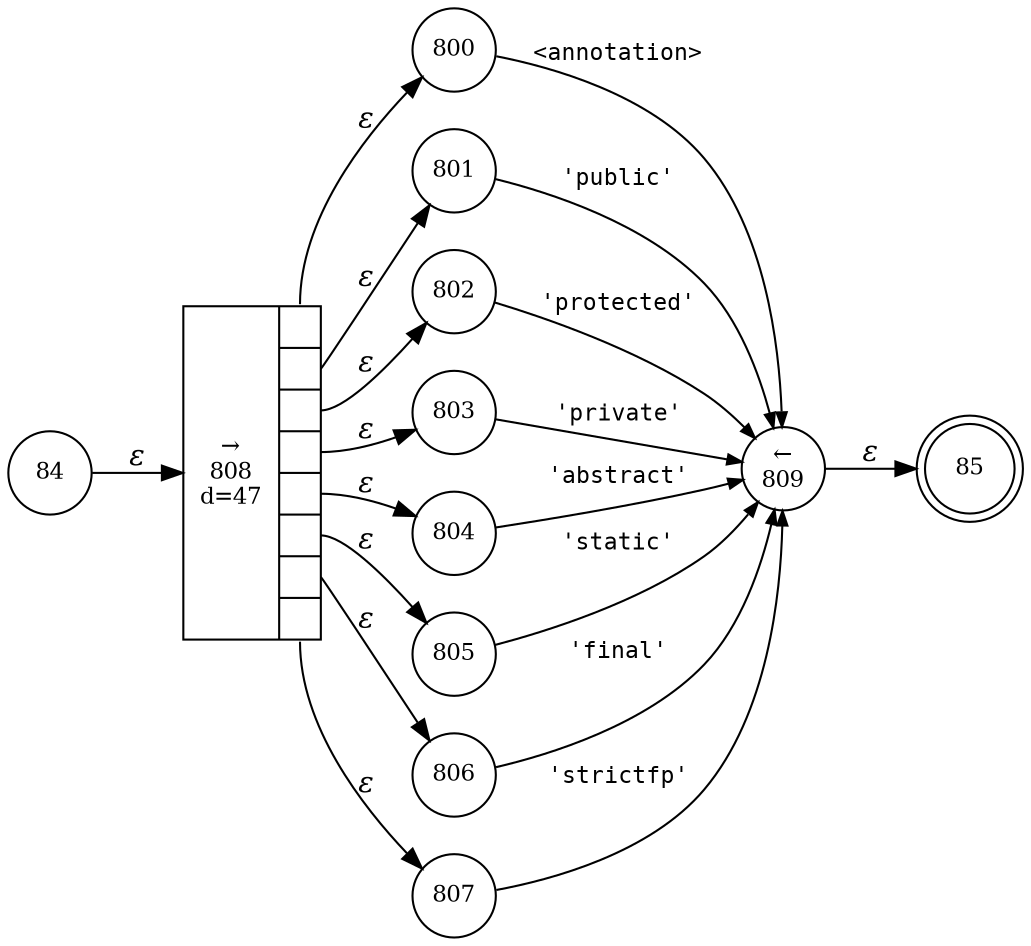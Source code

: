 digraph ATN {
rankdir=LR;
s85[fontsize=11, label="85", shape=doublecircle, fixedsize=true, width=.6];
s800[fontsize=11,label="800", shape=circle, fixedsize=true, width=.55, peripheries=1];
s801[fontsize=11,label="801", shape=circle, fixedsize=true, width=.55, peripheries=1];
s802[fontsize=11,label="802", shape=circle, fixedsize=true, width=.55, peripheries=1];
s803[fontsize=11,label="803", shape=circle, fixedsize=true, width=.55, peripheries=1];
s84[fontsize=11,label="84", shape=circle, fixedsize=true, width=.55, peripheries=1];
s804[fontsize=11,label="804", shape=circle, fixedsize=true, width=.55, peripheries=1];
s805[fontsize=11,label="805", shape=circle, fixedsize=true, width=.55, peripheries=1];
s806[fontsize=11,label="806", shape=circle, fixedsize=true, width=.55, peripheries=1];
s807[fontsize=11,label="807", shape=circle, fixedsize=true, width=.55, peripheries=1];
s808[fontsize=11,label="{&rarr;\n808\nd=47|{<p0>|<p1>|<p2>|<p3>|<p4>|<p5>|<p6>|<p7>}}", shape=record, fixedsize=false, peripheries=1];
s809[fontsize=11,label="&larr;\n809", shape=circle, fixedsize=true, width=.55, peripheries=1];
s84 -> s808 [fontname="Times-Italic", label="&epsilon;"];
s808:p0 -> s800 [fontname="Times-Italic", label="&epsilon;"];
s808:p1 -> s801 [fontname="Times-Italic", label="&epsilon;"];
s808:p2 -> s802 [fontname="Times-Italic", label="&epsilon;"];
s808:p3 -> s803 [fontname="Times-Italic", label="&epsilon;"];
s808:p4 -> s804 [fontname="Times-Italic", label="&epsilon;"];
s808:p5 -> s805 [fontname="Times-Italic", label="&epsilon;"];
s808:p6 -> s806 [fontname="Times-Italic", label="&epsilon;"];
s808:p7 -> s807 [fontname="Times-Italic", label="&epsilon;"];
s800 -> s809 [fontsize=11, fontname="Courier", arrowsize=.7, label = "<annotation>", arrowhead = normal];
s801 -> s809 [fontsize=11, fontname="Courier", arrowsize=.7, label = "'public'", arrowhead = normal];
s802 -> s809 [fontsize=11, fontname="Courier", arrowsize=.7, label = "'protected'", arrowhead = normal];
s803 -> s809 [fontsize=11, fontname="Courier", arrowsize=.7, label = "'private'", arrowhead = normal];
s804 -> s809 [fontsize=11, fontname="Courier", arrowsize=.7, label = "'abstract'", arrowhead = normal];
s805 -> s809 [fontsize=11, fontname="Courier", arrowsize=.7, label = "'static'", arrowhead = normal];
s806 -> s809 [fontsize=11, fontname="Courier", arrowsize=.7, label = "'final'", arrowhead = normal];
s807 -> s809 [fontsize=11, fontname="Courier", arrowsize=.7, label = "'strictfp'", arrowhead = normal];
s809 -> s85 [fontname="Times-Italic", label="&epsilon;"];
}